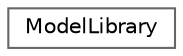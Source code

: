 digraph "Graphical Class Hierarchy"
{
 // LATEX_PDF_SIZE
  bgcolor="transparent";
  edge [fontname=Helvetica,fontsize=10,labelfontname=Helvetica,labelfontsize=10];
  node [fontname=Helvetica,fontsize=10,shape=box,height=0.2,width=0.4];
  rankdir="LR";
  Node0 [label="ModelLibrary",height=0.2,width=0.4,color="grey40", fillcolor="white", style="filled",URL="$d6/d51/struct_model_library.html",tooltip=" "];
}
